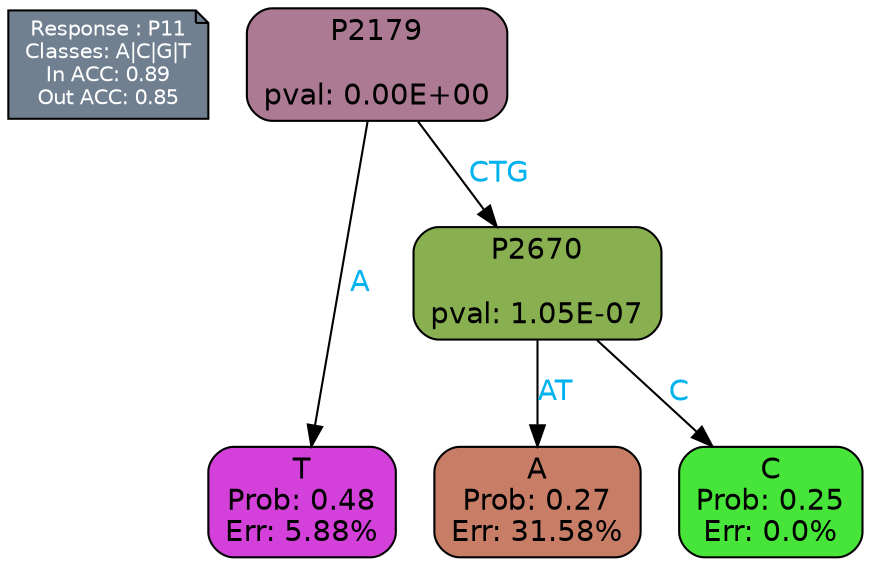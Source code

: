 digraph Tree {
node [shape=box, style="filled, rounded", color="black", fontname=helvetica] ;
graph [ranksep=equally, splines=polylines, bgcolor=transparent, dpi=600] ;
edge [fontname=helvetica] ;
LEGEND [label="Response : P11
Classes: A|C|G|T
In ACC: 0.89
Out ACC: 0.85
",shape=note,align=left,style=filled,fillcolor="slategray",fontcolor="white",fontsize=10];1 [label="P2179

pval: 0.00E+00", fillcolor="#ac7a92"] ;
2 [label="T
Prob: 0.48
Err: 5.88%", fillcolor="#d340da"] ;
3 [label="P2670

pval: 1.05E-07", fillcolor="#89b050"] ;
4 [label="A
Prob: 0.27
Err: 31.58%", fillcolor="#c87d66"] ;
5 [label="C
Prob: 0.25
Err: 0.0%", fillcolor="#47e539"] ;
1 -> 2 [label="A",fontcolor=deepskyblue2] ;
1 -> 3 [label="CTG",fontcolor=deepskyblue2] ;
3 -> 4 [label="AT",fontcolor=deepskyblue2] ;
3 -> 5 [label="C",fontcolor=deepskyblue2] ;
{rank = same; 2;4;5;}{rank = same; LEGEND;1;}}